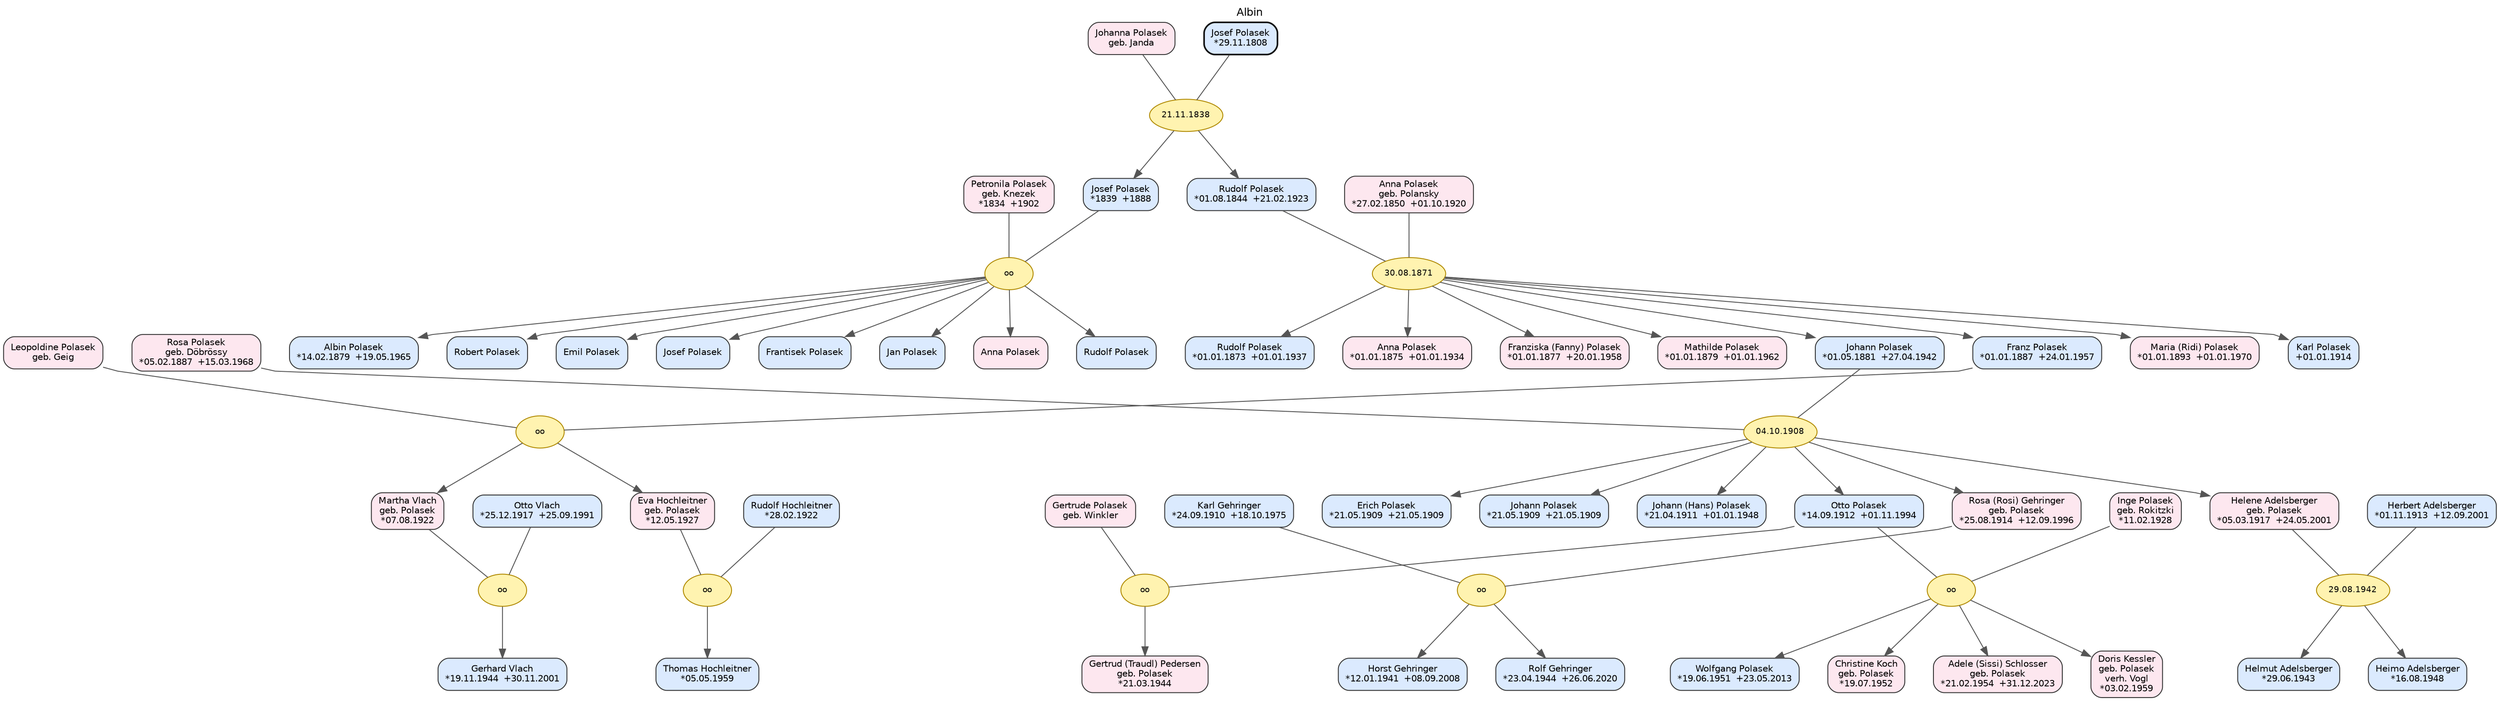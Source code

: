 // Albin
digraph {
	concentrate=false nodesep=0.45 overlap=false rankdir=TB ranksep=0.70 splines=polyline
	graph [fontname="DejaVu Sans" fontsize=12 label=Albin labelloc=t]
	node [color="#333333" fontname="DejaVu Sans" fontsize=10 shape=box style="rounded,filled"]
	edge [color="#555555" fontname="DejaVu Sans"]
	polS01 [label="Leopoldine Polasek
geb. Geig" fillcolor="#fde7ef" id=P_polS01]
	geh01 [label="Horst Gehringer
*12.01.1941  +08.09.2008" fillcolor="#dbeafe" id=P_geh01]
	vlc02 [label="Gerhard Vlach
*19.11.1944  +30.11.2001" fillcolor="#dbeafe" id=P_vlc02]
	cza36 [label="Petronila Polasek
geb. Knezek
*1834  +1902" fillcolor="#fde7ef" id=P_cza36]
	cza06 [label="Johanna Polasek
geb. Janda" fillcolor="#fde7ef" id=P_cza06]
	att38 [label="Rosa (Rosi) Gehringer
geb. Polasek
*25.08.1914  +12.09.1996" fillcolor="#fde7ef" id=P_att38]
	pol16 [label="Christine Koch
geb. Polasek
*19.07.1952" fillcolor="#fde7ef" id=P_pol16]
	pol12 [label="Martha Vlach
geb. Polasek
*07.08.1922" fillcolor="#fde7ef" id=P_pol12]
	pol11 [label="Otto Polasek
*14.09.1912  +01.11.1994" fillcolor="#dbeafe" id=P_pol11]
	cza37 [label="Robert Polasek" fillcolor="#dbeafe" id=P_cza37]
	cza05 [label="Josef Polasek
*29.11.1808" color="#111111" fillcolor="#dbeafe" id=P_cza05 penwidth=1.8]
	att07 [label="Heimo Adelsberger
*16.08.1948" fillcolor="#dbeafe" id=P_att07]
	att05 [label="Herbert Adelsberger
*01.11.1913  +12.09.2001" fillcolor="#dbeafe" id=P_att05]
	cza42 [label="Jan Polasek" fillcolor="#dbeafe" id=P_cza42]
	cza39 [label="Albin Polasek
*14.02.1879  +19.05.1965" fillcolor="#dbeafe" id=P_cza39]
	vlc01 [label="Otto Vlach
*25.12.1917  +25.09.1991" fillcolor="#dbeafe" id=P_vlc01]
	cza40 [label="Josef Polasek" fillcolor="#dbeafe" id=P_cza40]
	hoc02 [label="Thomas Hochleitner
*05.05.1959" fillcolor="#dbeafe" id=P_hoc02]
	cza43 [label="Anna Polasek" fillcolor="#fde7ef" id=P_cza43]
	cza03 [label="Rudolf Polasek
*01.08.1844  +21.02.1923" fillcolor="#dbeafe" id=P_cza03]
	cza38 [label="Emil Polasek" fillcolor="#dbeafe" id=P_cza38]
	pol13 [label="Eva Hochleitner
geb. Polasek
*12.05.1927" fillcolor="#fde7ef" id=P_pol13]
	pol14 [label="Gertrud (Traudl) Pedersen
geb. Polasek
*21.03.1944" fillcolor="#fde7ef" id=P_pol14]
	polS03 [label="Inge Polasek
geb. Rokitzki
*11.02.1928" fillcolor="#fde7ef" id=P_polS03]
	pol18 [label="Doris Kessler
geb. Polasek
verh. Vogl
*03.02.1959" fillcolor="#fde7ef" id=P_pol18]
	pol07 [label="Maria (Ridi) Polasek
*01.01.1893  +01.01.1970" fillcolor="#fde7ef" id=P_pol07]
	att03 [label="Johann Polasek
*01.05.1881  +27.04.1942" fillcolor="#dbeafe" id=P_att03]
	pol03 [label="Rudolf Polasek
*01.01.1873  +01.01.1937" fillcolor="#dbeafe" id=P_pol03]
	hoc01 [label="Rudolf Hochleitner
*28.02.1922" fillcolor="#dbeafe" id=P_hoc01]
	polS02 [label="Gertrude Polasek
geb. Winkler" fillcolor="#fde7ef" id=P_polS02]
	cza04 [label="Anna Polasek
geb. Polansky
*27.02.1850  +01.10.1920" fillcolor="#fde7ef" id=P_cza04]
	cza41 [label="Frantisek Polasek" fillcolor="#dbeafe" id=P_cza41]
	pol02 [label="Karl Polasek
+01.01.1914" fillcolor="#dbeafe" id=P_pol02]
	cza35 [label="Josef Polasek
*1839  +1888" fillcolor="#dbeafe" id=P_cza35]
	geh03 [label="Rolf Gehringer
*23.04.1944  +26.06.2020" fillcolor="#dbeafe" id=P_geh03]
	geh09 [label="Karl Gehringer
*24.09.1910  +18.10.1975" fillcolor="#dbeafe" id=P_geh09]
	pol05 [label="Franziska (Fanny) Polasek
*01.01.1877  +20.01.1958" fillcolor="#fde7ef" id=P_pol05]
	pol10 [label="Johann (Hans) Polasek
*21.04.1911  +01.01.1948" fillcolor="#dbeafe" id=P_pol10]
	pol04 [label="Anna Polasek
*01.01.1875  +01.01.1934" fillcolor="#fde7ef" id=P_pol04]
	pol08 [label="Erich Polasek
*21.05.1909  +21.05.1909" fillcolor="#dbeafe" id=P_pol08]
	att36 [label="Helmut Adelsberger
*29.06.1943" fillcolor="#dbeafe" id=P_att36]
	pol09 [label="Johann Polasek
*21.05.1909  +21.05.1909" fillcolor="#dbeafe" id=P_pol09]
	pol01 [label="Franz Polasek
*01.01.1887  +24.01.1957" fillcolor="#dbeafe" id=P_pol01]
	att06 [label="Helene Adelsberger
geb. Polasek
*05.03.1917  +24.05.2001" fillcolor="#fde7ef" id=P_att06]
	cza44 [label="Rudolf Polasek" fillcolor="#dbeafe" id=P_cza44]
	pol06 [label="Mathilde Polasek
*01.01.1879  +01.01.1962" fillcolor="#fde7ef" id=P_pol06]
	pol15 [label="Wolfgang Polasek
*19.06.1951  +23.05.2013" fillcolor="#dbeafe" id=P_pol15]
	att04 [label="Rosa Polasek
geb. Döbrössy
*05.02.1887  +15.03.1968" fillcolor="#fde7ef" id=P_att04]
	pol17 [label="Adele (Sissi) Schlosser
geb. Polasek
*21.02.1954  +31.12.2023" fillcolor="#fde7ef" id=P_pol17]
	M_attF2 [label="29.08.1942" color="#b08900" fillcolor="#fff3b0" fontsize=9 id=M_attF2 shape=ellipse style=filled]
	subgraph rank_attF2 {
		rank=same
		att05
		att06
	}
	att05 -> att06 [constraint=true minlen=0 style=invis weight=3600]
	att05 -> M_attF2 [dir=none minlen=1 weight=60]
	att06 -> M_attF2 [dir=none minlen=1 weight=60]
	subgraph kids_attF2 {
		rank=same
		att36
		att07
	}
	M_attF2 -> att36
	M_attF2 -> att07
	att36 -> att07 [constraint=true minlen=0 style=invis weight=1400]
	M_polF2 [label=oo color="#b08900" fillcolor="#fff3b0" fontsize=9 id=M_polF2 shape=ellipse style=filled]
	subgraph rank_polF2 {
		rank=same
		pol11
		polS02
	}
	pol11 -> polS02 [constraint=true minlen=0 style=invis weight=3600]
	pol11 -> M_polF2 [dir=none minlen=1 weight=60]
	polS02 -> M_polF2 [dir=none minlen=1 weight=60]
	subgraph kids_polF2 {
		rank=same
		pol14
	}
	M_polF2 -> pol14
	M_czaF11 [label="21.11.1838" color="#b08900" fillcolor="#fff3b0" fontsize=9 id=M_czaF11 shape=ellipse style=filled]
	subgraph rank_czaF11 {
		rank=same
		cza05
		cza06
	}
	cza05 -> cza06 [constraint=true minlen=0 style=invis weight=3600]
	cza05 -> M_czaF11 [dir=none minlen=1 weight=60]
	cza06 -> M_czaF11 [dir=none minlen=1 weight=60]
	subgraph kids_czaF11 {
		rank=same
		cza35
		cza03
	}
	M_czaF11 -> cza35
	M_czaF11 -> cza03
	cza35 -> cza03 [constraint=true minlen=0 style=invis weight=1400]
	subgraph pair_cza35 {
		rank=same
		cza35
		cza36
	}
	cza35 -> cza36 [constraint=true minlen=0 style=invis weight=2600]
	cza36 -> cza03 [constraint=true minlen=0 style=invis weight=2000]
	subgraph pair_cza03 {
		rank=same
		cza03
		cza04
	}
	cza03 -> cza04 [constraint=true minlen=0 style=invis weight=2600]
	M_czaF1 [label="30.08.1871" color="#b08900" fillcolor="#fff3b0" fontsize=9 id=M_czaF1 shape=ellipse style=filled]
	subgraph rank_czaF1 {
		rank=same
		cza03
		cza04
	}
	cza03 -> cza04 [constraint=true minlen=0 style=invis weight=3600]
	cza03 -> M_czaF1 [dir=none minlen=1 weight=60]
	cza04 -> M_czaF1 [dir=none minlen=1 weight=60]
	subgraph kids_czaF1 {
		rank=same
		pol03
		pol04
		pol05
		pol06
		att03
		pol01
		pol07
		pol02
	}
	M_czaF1 -> pol03
	M_czaF1 -> pol04
	M_czaF1 -> pol05
	M_czaF1 -> pol06
	M_czaF1 -> att03
	M_czaF1 -> pol01
	M_czaF1 -> pol07
	M_czaF1 -> pol02
	pol03 -> pol04 [constraint=true minlen=0 style=invis weight=1400]
	pol04 -> pol05 [constraint=true minlen=0 style=invis weight=1400]
	pol05 -> pol06 [constraint=true minlen=0 style=invis weight=1400]
	pol06 -> att03 [constraint=true minlen=0 style=invis weight=1400]
	att03 -> pol01 [constraint=true minlen=0 style=invis weight=1400]
	pol01 -> pol07 [constraint=true minlen=0 style=invis weight=1400]
	pol07 -> pol02 [constraint=true minlen=0 style=invis weight=1400]
	subgraph pair_att03 {
		rank=same
		att03
		att04
	}
	att03 -> att04 [constraint=true minlen=0 style=invis weight=2600]
	att04 -> pol01 [constraint=true minlen=0 style=invis weight=2000]
	subgraph pair_pol01 {
		rank=same
		pol01
		polS01
	}
	pol01 -> polS01 [constraint=true minlen=0 style=invis weight=2600]
	polS01 -> pol07 [constraint=true minlen=0 style=invis weight=2000]
	M_gehF3 [label=oo color="#b08900" fillcolor="#fff3b0" fontsize=9 id=M_gehF3 shape=ellipse style=filled]
	subgraph rank_gehF3 {
		rank=same
		geh09
		att38
	}
	geh09 -> att38 [constraint=true minlen=0 style=invis weight=3600]
	geh09 -> M_gehF3 [dir=none minlen=1 weight=60]
	att38 -> M_gehF3 [dir=none minlen=1 weight=60]
	subgraph kids_gehF3 {
		rank=same
		geh01
		geh03
	}
	M_gehF3 -> geh01
	M_gehF3 -> geh03
	geh01 -> geh03 [constraint=true minlen=0 style=invis weight=1400]
	M_polF3 [label=oo color="#b08900" fillcolor="#fff3b0" fontsize=9 id=M_polF3 shape=ellipse style=filled]
	subgraph rank_polF3 {
		rank=same
		pol11
		polS03
	}
	pol11 -> polS03 [constraint=true minlen=0 style=invis weight=3600]
	pol11 -> M_polF3 [dir=none minlen=1 weight=60]
	polS03 -> M_polF3 [dir=none minlen=1 weight=60]
	subgraph kids_polF3 {
		rank=same
		pol15
		pol16
		pol17
		pol18
	}
	M_polF3 -> pol15
	M_polF3 -> pol16
	M_polF3 -> pol17
	M_polF3 -> pol18
	pol15 -> pol16 [constraint=true minlen=0 style=invis weight=1400]
	pol16 -> pol17 [constraint=true minlen=0 style=invis weight=1400]
	pol17 -> pol18 [constraint=true minlen=0 style=invis weight=1400]
	M_hocF1 [label=oo color="#b08900" fillcolor="#fff3b0" fontsize=9 id=M_hocF1 shape=ellipse style=filled]
	subgraph rank_hocF1 {
		rank=same
		hoc01
		pol13
	}
	hoc01 -> pol13 [constraint=true minlen=0 style=invis weight=3600]
	hoc01 -> M_hocF1 [dir=none minlen=1 weight=60]
	pol13 -> M_hocF1 [dir=none minlen=1 weight=60]
	subgraph kids_hocF1 {
		rank=same
		hoc02
	}
	M_hocF1 -> hoc02
	M_attF1 [label="04.10.1908" color="#b08900" fillcolor="#fff3b0" fontsize=9 id=M_attF1 shape=ellipse style=filled]
	subgraph rank_attF1 {
		rank=same
		att03
		att04
	}
	att03 -> att04 [constraint=true minlen=0 style=invis weight=3600]
	att03 -> M_attF1 [dir=none minlen=1 weight=60]
	att04 -> M_attF1 [dir=none minlen=1 weight=60]
	subgraph kids_attF1 {
		rank=same
		pol08
		pol09
		pol10
		pol11
		att38
		att06
	}
	M_attF1 -> pol08
	M_attF1 -> pol09
	M_attF1 -> pol10
	M_attF1 -> pol11
	M_attF1 -> att38
	M_attF1 -> att06
	pol08 -> pol09 [constraint=true minlen=0 style=invis weight=1400]
	pol09 -> pol10 [constraint=true minlen=0 style=invis weight=1400]
	pol10 -> pol11 [constraint=true minlen=0 style=invis weight=1400]
	pol11 -> att38 [constraint=true minlen=0 style=invis weight=1400]
	att38 -> att06 [constraint=true minlen=0 style=invis weight=1400]
	subgraph pair_pol11 {
		rank=same
		pol11
		polS02
	}
	pol11 -> polS02 [constraint=true minlen=0 style=invis weight=2600]
	polS02 -> att38 [constraint=true minlen=0 style=invis weight=2000]
	subgraph pair_att38 {
		rank=same
		att38
		geh09
	}
	geh09 -> att38 [constraint=true minlen=0 style=invis weight=2600]
	att38 -> att06 [constraint=true minlen=0 style=invis weight=2000]
	subgraph pair_att06 {
		rank=same
		att06
		att05
	}
	att05 -> att06 [constraint=true minlen=0 style=invis weight=2600]
	M_vlcF1 [label=oo color="#b08900" fillcolor="#fff3b0" fontsize=9 id=M_vlcF1 shape=ellipse style=filled]
	subgraph rank_vlcF1 {
		rank=same
		vlc01
		pol12
	}
	vlc01 -> pol12 [constraint=true minlen=0 style=invis weight=3600]
	vlc01 -> M_vlcF1 [dir=none minlen=1 weight=60]
	pol12 -> M_vlcF1 [dir=none minlen=1 weight=60]
	subgraph kids_vlcF1 {
		rank=same
		vlc02
	}
	M_vlcF1 -> vlc02
	M_polF1 [label=oo color="#b08900" fillcolor="#fff3b0" fontsize=9 id=M_polF1 shape=ellipse style=filled]
	subgraph rank_polF1 {
		rank=same
		pol01
		polS01
	}
	pol01 -> polS01 [constraint=true minlen=0 style=invis weight=3600]
	pol01 -> M_polF1 [dir=none minlen=1 weight=60]
	polS01 -> M_polF1 [dir=none minlen=1 weight=60]
	subgraph kids_polF1 {
		rank=same
		pol12
		pol13
	}
	M_polF1 -> pol12
	M_polF1 -> pol13
	pol12 -> pol13 [constraint=true minlen=0 style=invis weight=1400]
	subgraph pair_pol12 {
		rank=same
		pol12
		vlc01
	}
	vlc01 -> pol12 [constraint=true minlen=0 style=invis weight=2600]
	pol12 -> pol13 [constraint=true minlen=0 style=invis weight=2000]
	subgraph pair_pol13 {
		rank=same
		pol13
		hoc01
	}
	hoc01 -> pol13 [constraint=true minlen=0 style=invis weight=2600]
	M_czaF18 [label=oo color="#b08900" fillcolor="#fff3b0" fontsize=9 id=M_czaF18 shape=ellipse style=filled]
	subgraph rank_czaF18 {
		rank=same
		cza35
		cza36
	}
	cza35 -> cza36 [constraint=true minlen=0 style=invis weight=3600]
	cza35 -> M_czaF18 [dir=none minlen=1 weight=60]
	cza36 -> M_czaF18 [dir=none minlen=1 weight=60]
	subgraph kids_czaF18 {
		rank=same
		cza39
		cza37
		cza38
		cza40
		cza41
		cza42
		cza43
		cza44
	}
	M_czaF18 -> cza39
	M_czaF18 -> cza37
	M_czaF18 -> cza38
	M_czaF18 -> cza40
	M_czaF18 -> cza41
	M_czaF18 -> cza42
	M_czaF18 -> cza43
	M_czaF18 -> cza44
	cza39 -> cza37 [constraint=true minlen=0 style=invis weight=1400]
	cza37 -> cza38 [constraint=true minlen=0 style=invis weight=1400]
	cza38 -> cza40 [constraint=true minlen=0 style=invis weight=1400]
	cza40 -> cza41 [constraint=true minlen=0 style=invis weight=1400]
	cza41 -> cza42 [constraint=true minlen=0 style=invis weight=1400]
	cza42 -> cza43 [constraint=true minlen=0 style=invis weight=1400]
	cza43 -> cza44 [constraint=true minlen=0 style=invis weight=1400]
	subgraph gen_0 {
		rank=same
		cza05
		cza06
	}
	subgraph gen_1 {
		rank=same
		cza03
		cza35
		cza04
		cza36
	}
	subgraph gen_2 {
		rank=same
		pol03
		pol04
		pol05
		pol06
		att03
		pol01
		pol07
		pol02
		cza37
		cza38
		cza39
		cza40
		cza41
		cza42
		cza43
		cza44
		att04
		polS01
	}
	subgraph gen_3 {
		rank=same
		pol08
		pol09
		pol10
		pol11
		att38
		att06
		pol12
		pol13
		polS02
		polS03
		geh09
		att05
		vlc01
		hoc01
	}
	subgraph gen_4 {
		rank=same
		pol14
		pol15
		pol16
		pol17
		pol18
		geh01
		geh03
		att36
		att07
		vlc02
		hoc02
	}
	att03 -> att04 [constraint=true minlen=0 style=invis weight=1800]
	att04 -> att03 [constraint=true minlen=0 style=invis weight=1800]
	att05 -> att06 [constraint=true minlen=0 style=invis weight=1800]
	att06 -> att05 [constraint=true minlen=0 style=invis weight=1800]
	geh09 -> att38 [constraint=true minlen=0 style=invis weight=1800]
	att38 -> geh09 [constraint=true minlen=0 style=invis weight=1800]
	cza03 -> cza04 [constraint=true minlen=0 style=invis weight=1800]
	cza04 -> cza03 [constraint=true minlen=0 style=invis weight=1800]
	pol01 -> polS01 [constraint=true minlen=0 style=invis weight=1800]
	polS01 -> pol01 [constraint=true minlen=0 style=invis weight=1800]
	pol11 -> polS02 [constraint=true minlen=0 style=invis weight=1800]
	pol11 -> polS03 [constraint=true minlen=0 style=invis weight=1800]
	polS02 -> pol11 [constraint=true minlen=0 style=invis weight=1800]
	polS03 -> pol11 [constraint=true minlen=0 style=invis weight=1800]
	vlc01 -> pol12 [constraint=true minlen=0 style=invis weight=1800]
	pol12 -> vlc01 [constraint=true minlen=0 style=invis weight=1800]
	hoc01 -> pol13 [constraint=true minlen=0 style=invis weight=1800]
	pol13 -> hoc01 [constraint=true minlen=0 style=invis weight=1800]
	cza05 -> cza06 [constraint=true minlen=0 style=invis weight=1800]
	cza06 -> cza05 [constraint=true minlen=0 style=invis weight=1800]
	cza35 -> cza36 [constraint=true minlen=0 style=invis weight=1800]
	cza36 -> cza35 [constraint=true minlen=0 style=invis weight=1800]
}

